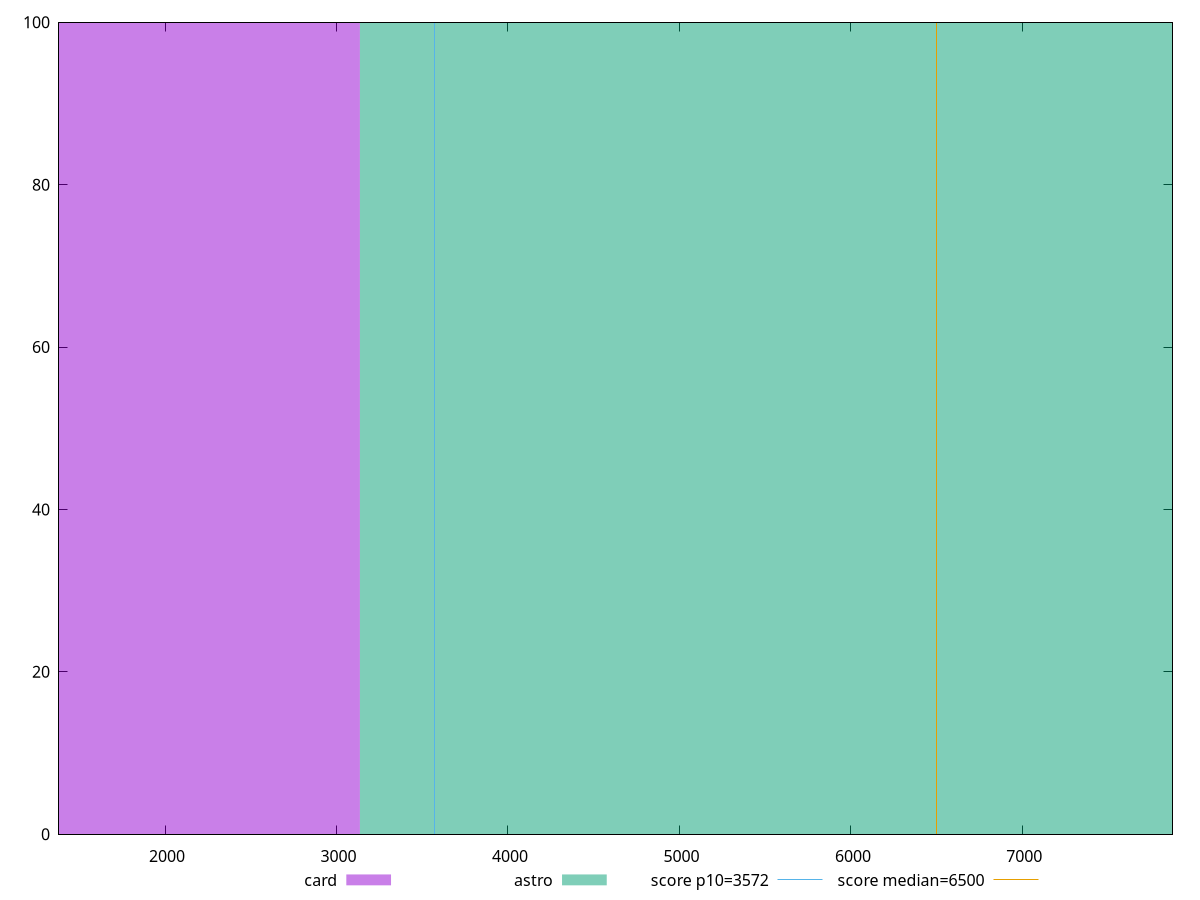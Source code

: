 reset

$card <<EOF
0 100
EOF

$astro <<EOF
6272.939979203132 100
EOF

set key outside below
set boxwidth 6272.939979203132
set xrange [1381.3253999999997:7875.785]
set yrange [0:100]
set trange [0:100]
set style fill transparent solid 0.5 noborder

set parametric
set terminal svg size 640, 500 enhanced background rgb 'white'
set output "reports/report_00031_2021-02-24T23-18-18.084Z/first-cpu-idle/comparison/histogram/2_vs_3.svg"

plot $card title "card" with boxes, \
     $astro title "astro" with boxes, \
     3572,t title "score p10=3572", \
     6500,t title "score median=6500"

reset
